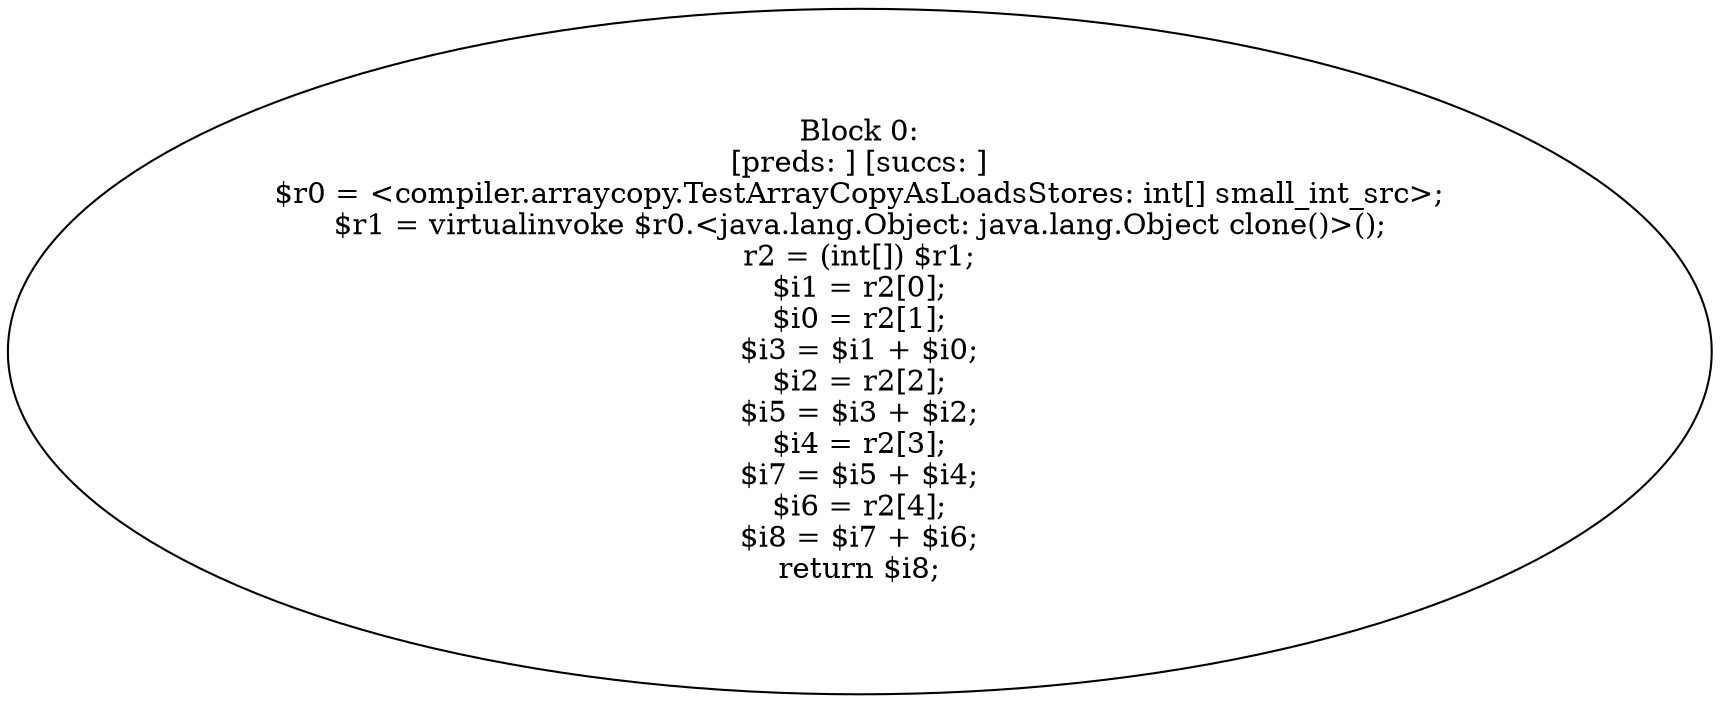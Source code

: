 digraph "unitGraph" {
    "Block 0:
[preds: ] [succs: ]
$r0 = <compiler.arraycopy.TestArrayCopyAsLoadsStores: int[] small_int_src>;
$r1 = virtualinvoke $r0.<java.lang.Object: java.lang.Object clone()>();
r2 = (int[]) $r1;
$i1 = r2[0];
$i0 = r2[1];
$i3 = $i1 + $i0;
$i2 = r2[2];
$i5 = $i3 + $i2;
$i4 = r2[3];
$i7 = $i5 + $i4;
$i6 = r2[4];
$i8 = $i7 + $i6;
return $i8;
"
}
